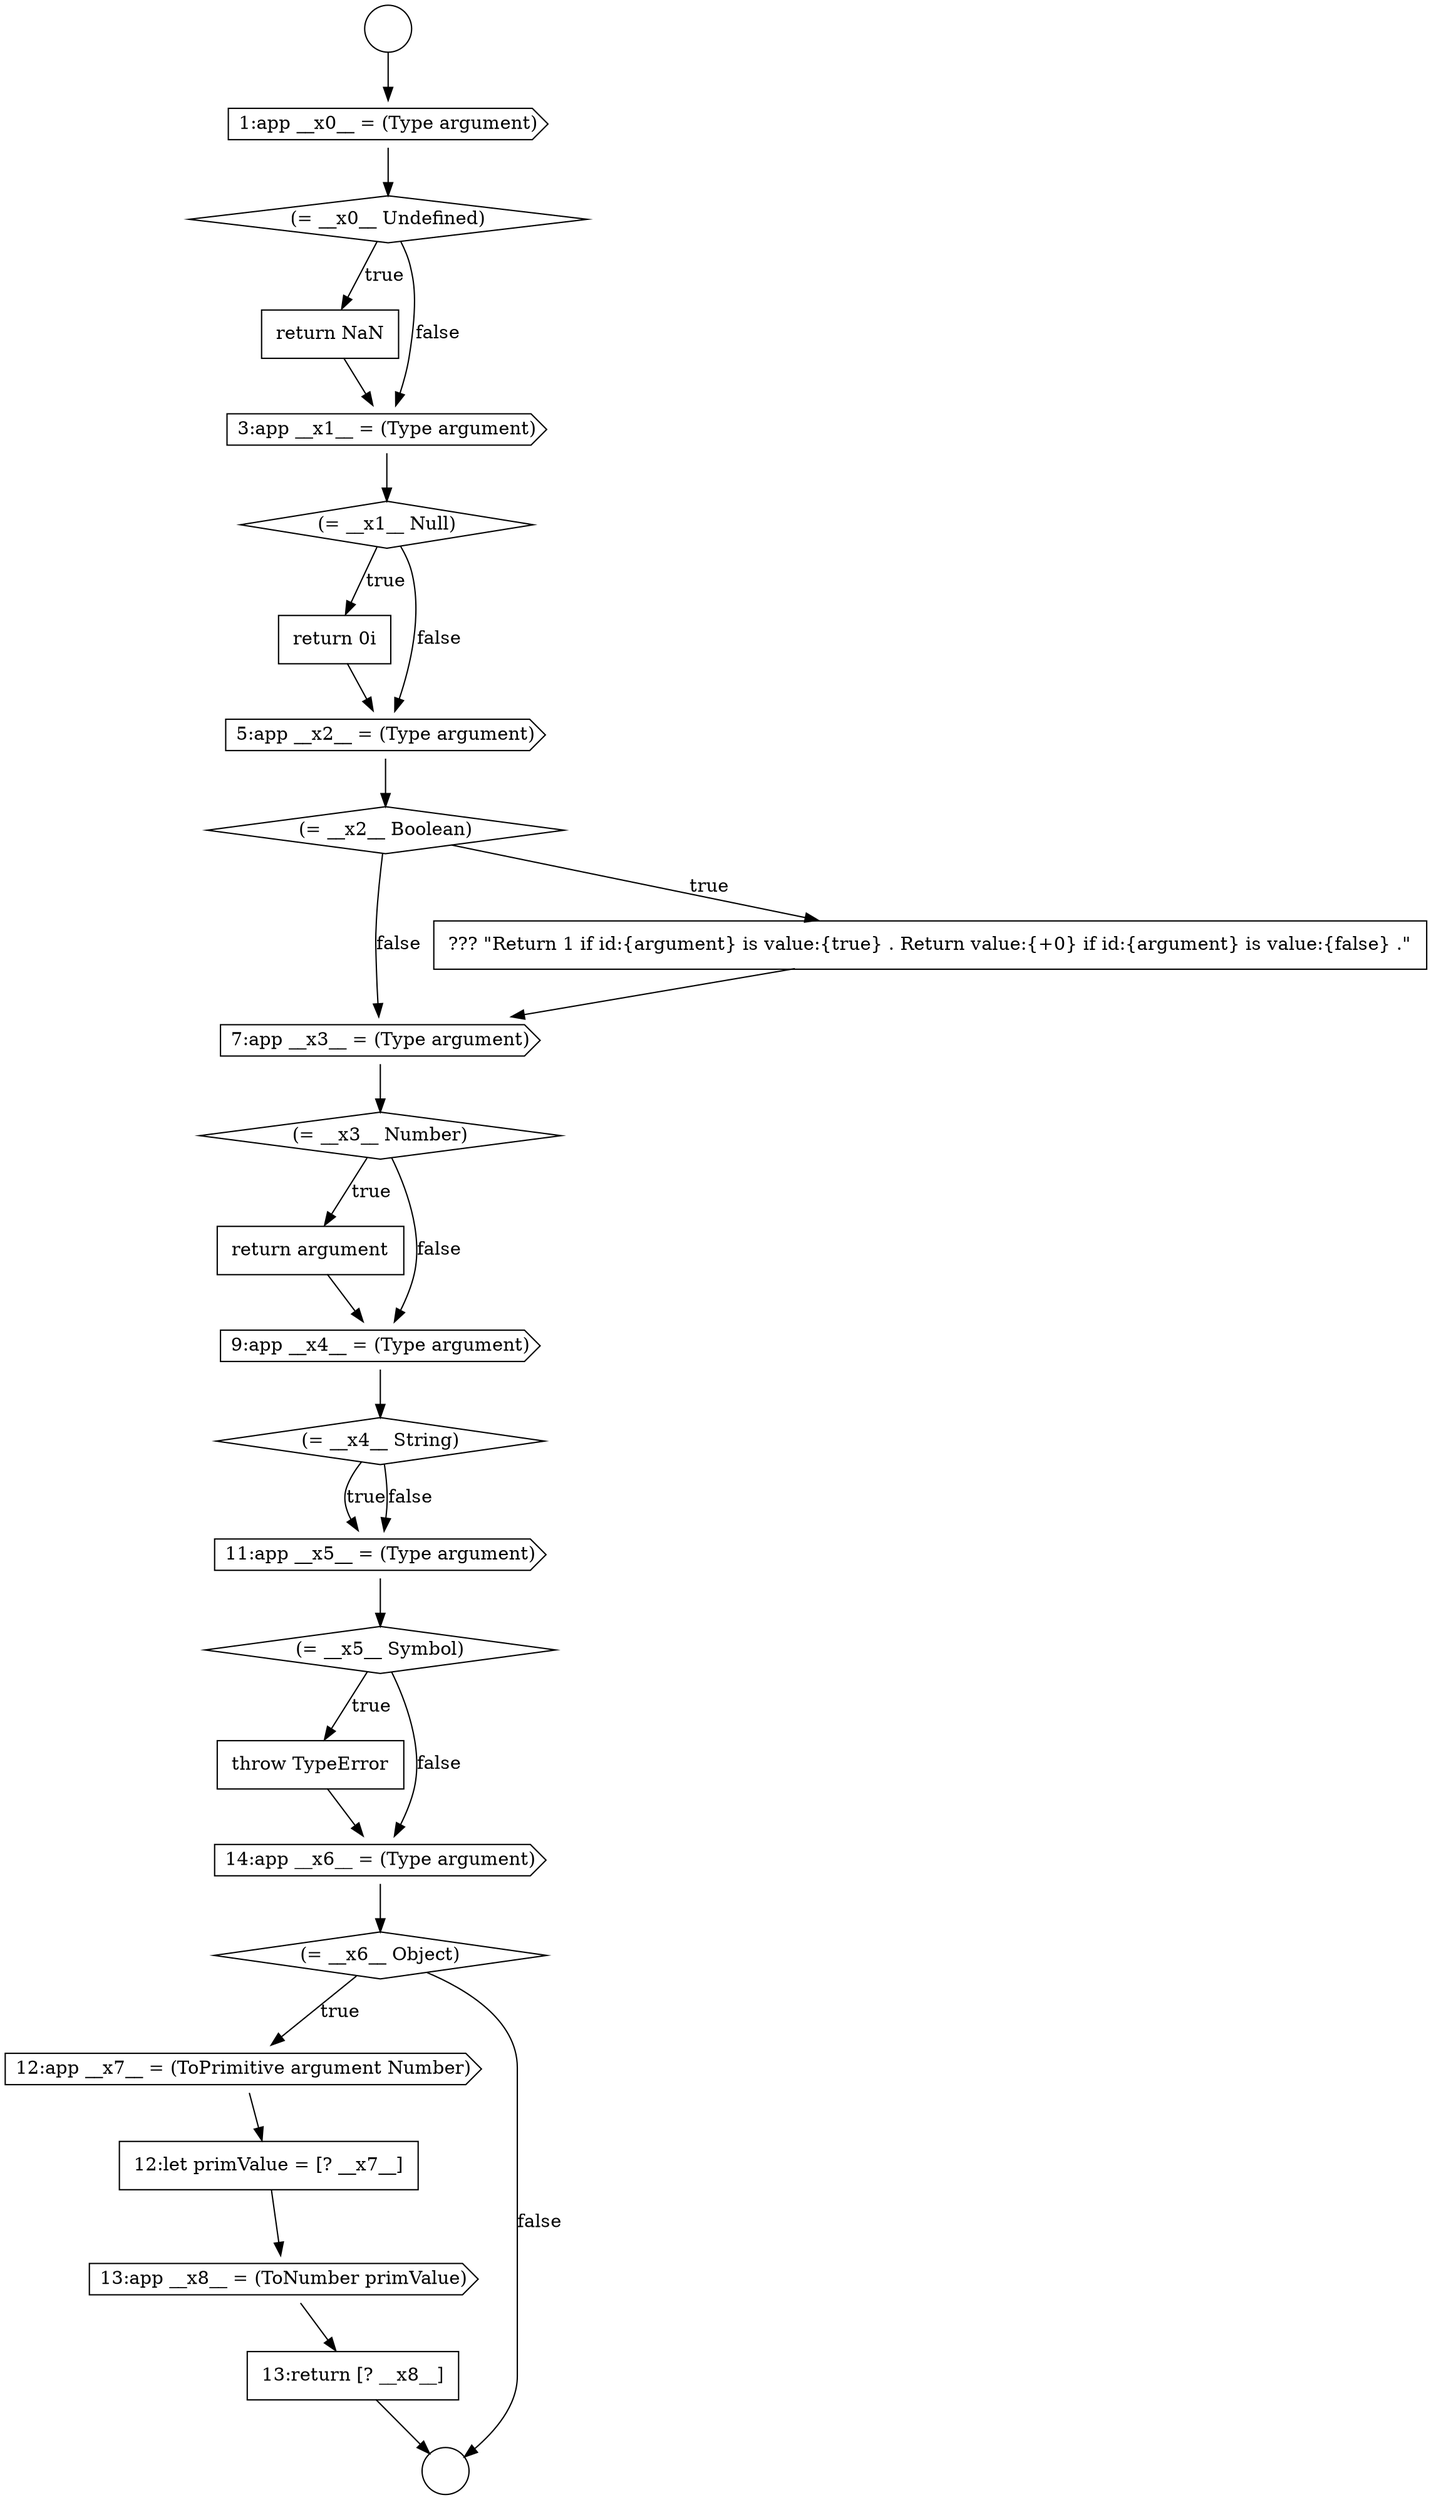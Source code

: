 digraph {
  node17021 [shape=none, margin=0, label=<<font color="black">
    <table border="0" cellborder="1" cellspacing="0" cellpadding="10">
      <tr><td align="left">13:return [? __x8__]</td></tr>
    </table>
  </font>> color="black" fillcolor="white" style=filled]
  node17017 [shape=diamond, label=<<font color="black">(= __x6__ Object)</font>> color="black" fillcolor="white" style=filled]
  node17004 [shape=none, margin=0, label=<<font color="black">
    <table border="0" cellborder="1" cellspacing="0" cellpadding="10">
      <tr><td align="left">return 0i</td></tr>
    </table>
  </font>> color="black" fillcolor="white" style=filled]
  node17008 [shape=cds, label=<<font color="black">7:app __x3__ = (Type argument)</font>> color="black" fillcolor="white" style=filled]
  node17000 [shape=diamond, label=<<font color="black">(= __x0__ Undefined)</font>> color="black" fillcolor="white" style=filled]
  node17005 [shape=cds, label=<<font color="black">5:app __x2__ = (Type argument)</font>> color="black" fillcolor="white" style=filled]
  node17010 [shape=none, margin=0, label=<<font color="black">
    <table border="0" cellborder="1" cellspacing="0" cellpadding="10">
      <tr><td align="left">return argument</td></tr>
    </table>
  </font>> color="black" fillcolor="white" style=filled]
  node17001 [shape=none, margin=0, label=<<font color="black">
    <table border="0" cellborder="1" cellspacing="0" cellpadding="10">
      <tr><td align="left">return NaN</td></tr>
    </table>
  </font>> color="black" fillcolor="white" style=filled]
  node16997 [shape=circle label=" " color="black" fillcolor="white" style=filled]
  node17018 [shape=cds, label=<<font color="black">12:app __x7__ = (ToPrimitive argument Number)</font>> color="black" fillcolor="white" style=filled]
  node16999 [shape=cds, label=<<font color="black">1:app __x0__ = (Type argument)</font>> color="black" fillcolor="white" style=filled]
  node17006 [shape=diamond, label=<<font color="black">(= __x2__ Boolean)</font>> color="black" fillcolor="white" style=filled]
  node17019 [shape=none, margin=0, label=<<font color="black">
    <table border="0" cellborder="1" cellspacing="0" cellpadding="10">
      <tr><td align="left">12:let primValue = [? __x7__]</td></tr>
    </table>
  </font>> color="black" fillcolor="white" style=filled]
  node16998 [shape=circle label=" " color="black" fillcolor="white" style=filled]
  node17020 [shape=cds, label=<<font color="black">13:app __x8__ = (ToNumber primValue)</font>> color="black" fillcolor="white" style=filled]
  node17015 [shape=none, margin=0, label=<<font color="black">
    <table border="0" cellborder="1" cellspacing="0" cellpadding="10">
      <tr><td align="left">throw TypeError</td></tr>
    </table>
  </font>> color="black" fillcolor="white" style=filled]
  node17003 [shape=diamond, label=<<font color="black">(= __x1__ Null)</font>> color="black" fillcolor="white" style=filled]
  node17007 [shape=none, margin=0, label=<<font color="black">
    <table border="0" cellborder="1" cellspacing="0" cellpadding="10">
      <tr><td align="left">??? &quot;Return 1 if id:{argument} is value:{true} . Return value:{+0} if id:{argument} is value:{false} .&quot;</td></tr>
    </table>
  </font>> color="black" fillcolor="white" style=filled]
  node17014 [shape=diamond, label=<<font color="black">(= __x5__ Symbol)</font>> color="black" fillcolor="white" style=filled]
  node17011 [shape=cds, label=<<font color="black">9:app __x4__ = (Type argument)</font>> color="black" fillcolor="white" style=filled]
  node17016 [shape=cds, label=<<font color="black">14:app __x6__ = (Type argument)</font>> color="black" fillcolor="white" style=filled]
  node17009 [shape=diamond, label=<<font color="black">(= __x3__ Number)</font>> color="black" fillcolor="white" style=filled]
  node17012 [shape=diamond, label=<<font color="black">(= __x4__ String)</font>> color="black" fillcolor="white" style=filled]
  node17013 [shape=cds, label=<<font color="black">11:app __x5__ = (Type argument)</font>> color="black" fillcolor="white" style=filled]
  node17002 [shape=cds, label=<<font color="black">3:app __x1__ = (Type argument)</font>> color="black" fillcolor="white" style=filled]
  node17019 -> node17020 [ color="black"]
  node17020 -> node17021 [ color="black"]
  node17013 -> node17014 [ color="black"]
  node17021 -> node16998 [ color="black"]
  node17012 -> node17013 [label=<<font color="black">true</font>> color="black"]
  node17012 -> node17013 [label=<<font color="black">false</font>> color="black"]
  node17014 -> node17015 [label=<<font color="black">true</font>> color="black"]
  node17014 -> node17016 [label=<<font color="black">false</font>> color="black"]
  node17003 -> node17004 [label=<<font color="black">true</font>> color="black"]
  node17003 -> node17005 [label=<<font color="black">false</font>> color="black"]
  node17010 -> node17011 [ color="black"]
  node17001 -> node17002 [ color="black"]
  node17016 -> node17017 [ color="black"]
  node17017 -> node17018 [label=<<font color="black">true</font>> color="black"]
  node17017 -> node16998 [label=<<font color="black">false</font>> color="black"]
  node17008 -> node17009 [ color="black"]
  node17000 -> node17001 [label=<<font color="black">true</font>> color="black"]
  node17000 -> node17002 [label=<<font color="black">false</font>> color="black"]
  node17011 -> node17012 [ color="black"]
  node17015 -> node17016 [ color="black"]
  node17018 -> node17019 [ color="black"]
  node16997 -> node16999 [ color="black"]
  node17002 -> node17003 [ color="black"]
  node17009 -> node17010 [label=<<font color="black">true</font>> color="black"]
  node17009 -> node17011 [label=<<font color="black">false</font>> color="black"]
  node17006 -> node17007 [label=<<font color="black">true</font>> color="black"]
  node17006 -> node17008 [label=<<font color="black">false</font>> color="black"]
  node17005 -> node17006 [ color="black"]
  node16999 -> node17000 [ color="black"]
  node17007 -> node17008 [ color="black"]
  node17004 -> node17005 [ color="black"]
}
